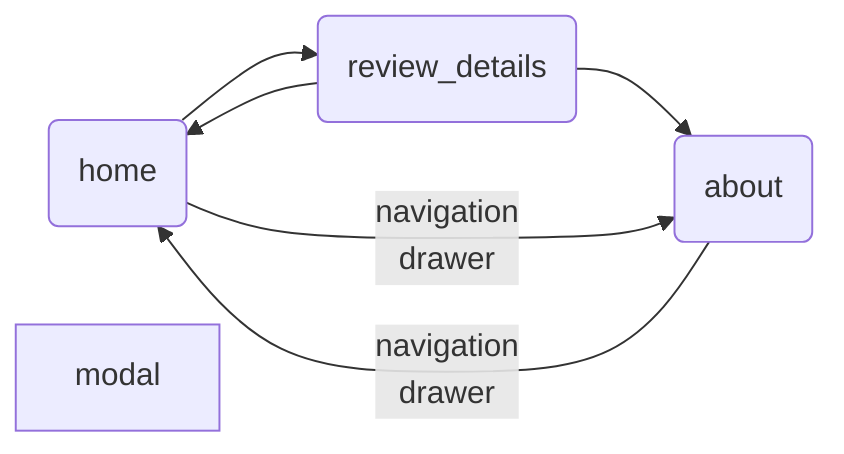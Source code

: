 graph LR
    page_home(home)-->page_2(review_details)
    page_2-->page_home
    page_2-->page_about(about)
    modal
    page_home--navigation<br/>drawer-->page_about
    page_about--navigation<br/>drawer-->page_home
